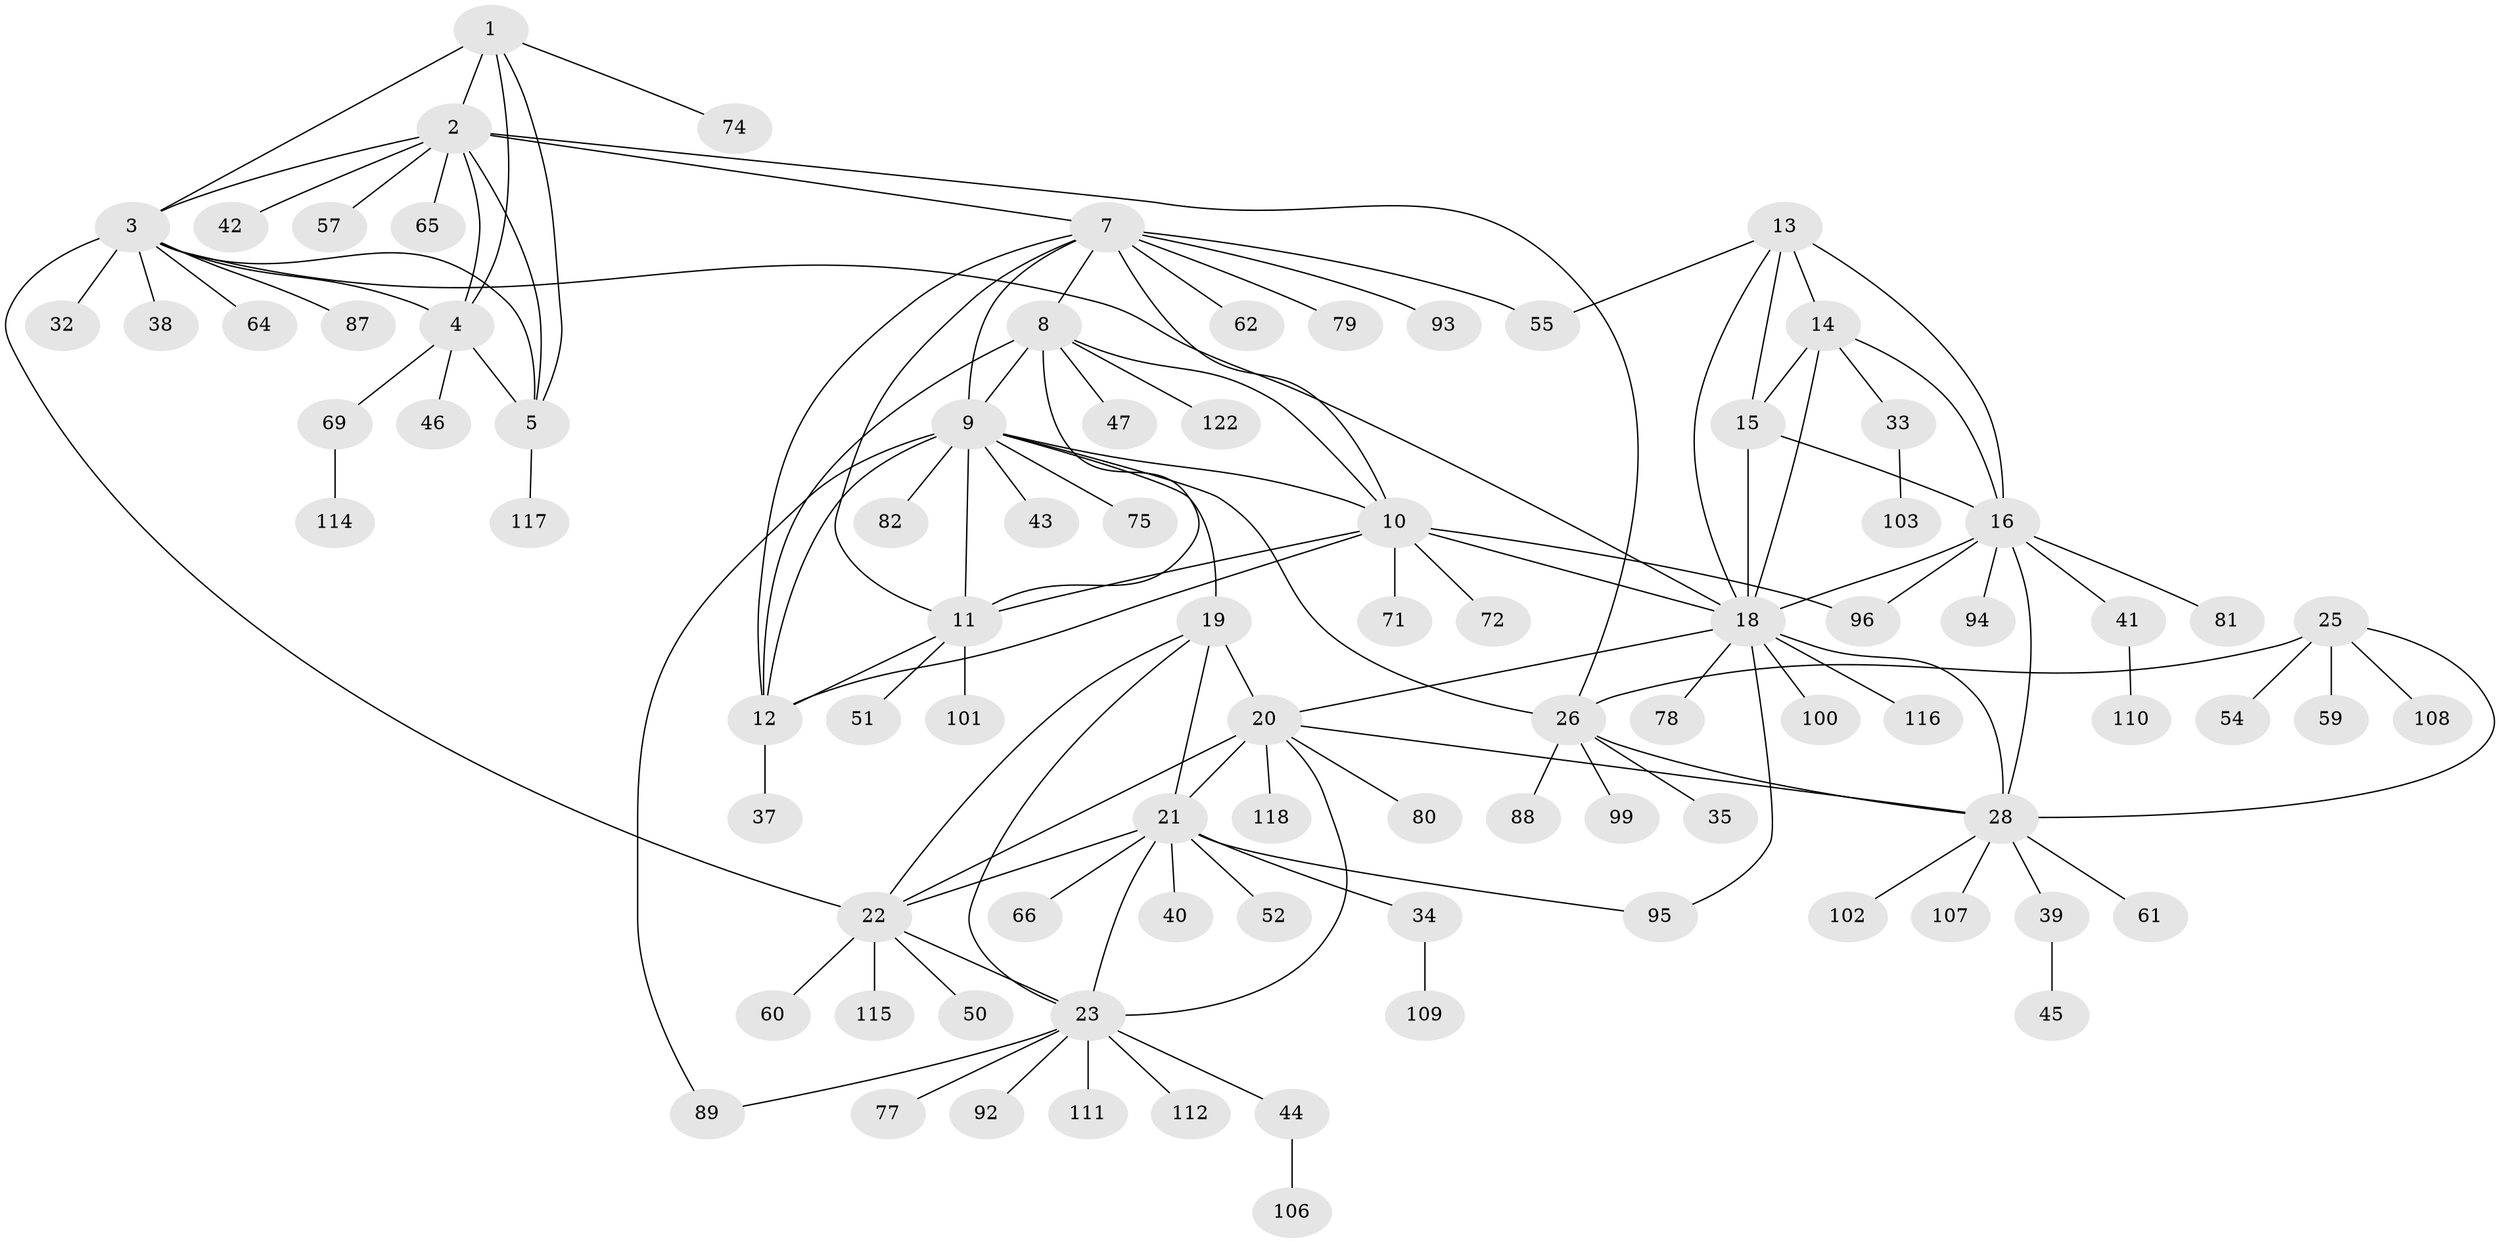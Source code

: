 // Generated by graph-tools (version 1.1) at 2025/24/03/03/25 07:24:10]
// undirected, 89 vertices, 128 edges
graph export_dot {
graph [start="1"]
  node [color=gray90,style=filled];
  1 [super="+97"];
  2 [super="+68"];
  3 [super="+6"];
  4;
  5 [super="+56"];
  7 [super="+36"];
  8 [super="+58"];
  9 [super="+67"];
  10 [super="+48"];
  11 [super="+73"];
  12 [super="+120"];
  13 [super="+105"];
  14 [super="+17"];
  15 [super="+76"];
  16 [super="+31"];
  18 [super="+113"];
  19 [super="+83"];
  20 [super="+24"];
  21 [super="+49"];
  22 [super="+86"];
  23 [super="+70"];
  25 [super="+27"];
  26 [super="+29"];
  28 [super="+30"];
  32;
  33;
  34;
  35 [super="+84"];
  37 [super="+63"];
  38;
  39 [super="+53"];
  40;
  41 [super="+98"];
  42;
  43;
  44 [super="+90"];
  45;
  46 [super="+91"];
  47;
  50;
  51;
  52 [super="+104"];
  54;
  55 [super="+85"];
  57;
  59;
  60;
  61;
  62;
  64;
  65;
  66;
  69 [super="+119"];
  71;
  72;
  74;
  75;
  77;
  78;
  79;
  80;
  81;
  82;
  87;
  88;
  89;
  92;
  93;
  94;
  95;
  96;
  99;
  100;
  101;
  102;
  103;
  106;
  107;
  108;
  109;
  110;
  111;
  112;
  114;
  115;
  116;
  117;
  118 [super="+121"];
  122;
  1 -- 2;
  1 -- 3 [weight=2];
  1 -- 4;
  1 -- 5;
  1 -- 74;
  2 -- 3 [weight=2];
  2 -- 4;
  2 -- 5;
  2 -- 7;
  2 -- 26;
  2 -- 42;
  2 -- 57;
  2 -- 65;
  3 -- 4 [weight=2];
  3 -- 5 [weight=2];
  3 -- 18;
  3 -- 32;
  3 -- 38;
  3 -- 64;
  3 -- 22;
  3 -- 87;
  4 -- 5;
  4 -- 46;
  4 -- 69;
  5 -- 117;
  7 -- 8;
  7 -- 9;
  7 -- 10;
  7 -- 11;
  7 -- 12;
  7 -- 55;
  7 -- 62;
  7 -- 79;
  7 -- 93;
  8 -- 9;
  8 -- 10;
  8 -- 11;
  8 -- 12;
  8 -- 47;
  8 -- 122;
  9 -- 10;
  9 -- 11;
  9 -- 12;
  9 -- 19;
  9 -- 43;
  9 -- 82;
  9 -- 89;
  9 -- 26;
  9 -- 75;
  10 -- 11;
  10 -- 12;
  10 -- 18;
  10 -- 71;
  10 -- 72;
  10 -- 96;
  11 -- 12;
  11 -- 51;
  11 -- 101;
  12 -- 37;
  13 -- 14 [weight=2];
  13 -- 15;
  13 -- 16;
  13 -- 18;
  13 -- 55;
  14 -- 15 [weight=2];
  14 -- 16 [weight=2];
  14 -- 18 [weight=2];
  14 -- 33;
  15 -- 16;
  15 -- 18;
  16 -- 18;
  16 -- 41;
  16 -- 81;
  16 -- 96;
  16 -- 94;
  16 -- 28;
  18 -- 20;
  18 -- 78;
  18 -- 95;
  18 -- 100;
  18 -- 116;
  18 -- 28;
  19 -- 20 [weight=2];
  19 -- 21;
  19 -- 22;
  19 -- 23;
  20 -- 21 [weight=2];
  20 -- 22 [weight=2];
  20 -- 23 [weight=2];
  20 -- 80;
  20 -- 118;
  20 -- 28;
  21 -- 22;
  21 -- 23;
  21 -- 34;
  21 -- 40;
  21 -- 52;
  21 -- 66;
  21 -- 95;
  22 -- 23;
  22 -- 50;
  22 -- 60;
  22 -- 115;
  23 -- 44;
  23 -- 77;
  23 -- 89;
  23 -- 92;
  23 -- 111;
  23 -- 112;
  25 -- 26 [weight=4];
  25 -- 28 [weight=4];
  25 -- 54;
  25 -- 59;
  25 -- 108;
  26 -- 28 [weight=4];
  26 -- 88;
  26 -- 99;
  26 -- 35;
  28 -- 39;
  28 -- 61;
  28 -- 102;
  28 -- 107;
  33 -- 103;
  34 -- 109;
  39 -- 45;
  41 -- 110;
  44 -- 106;
  69 -- 114;
}
